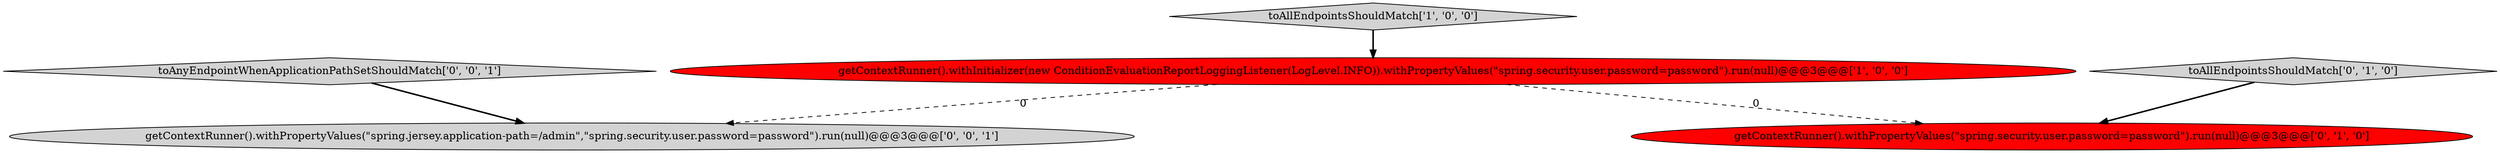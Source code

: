 digraph {
4 [style = filled, label = "toAnyEndpointWhenApplicationPathSetShouldMatch['0', '0', '1']", fillcolor = lightgray, shape = diamond image = "AAA0AAABBB3BBB"];
5 [style = filled, label = "getContextRunner().withPropertyValues(\"spring.jersey.application-path=/admin\",\"spring.security.user.password=password\").run(null)@@@3@@@['0', '0', '1']", fillcolor = lightgray, shape = ellipse image = "AAA0AAABBB3BBB"];
2 [style = filled, label = "toAllEndpointsShouldMatch['0', '1', '0']", fillcolor = lightgray, shape = diamond image = "AAA0AAABBB2BBB"];
3 [style = filled, label = "getContextRunner().withPropertyValues(\"spring.security.user.password=password\").run(null)@@@3@@@['0', '1', '0']", fillcolor = red, shape = ellipse image = "AAA1AAABBB2BBB"];
0 [style = filled, label = "toAllEndpointsShouldMatch['1', '0', '0']", fillcolor = lightgray, shape = diamond image = "AAA0AAABBB1BBB"];
1 [style = filled, label = "getContextRunner().withInitializer(new ConditionEvaluationReportLoggingListener(LogLevel.INFO)).withPropertyValues(\"spring.security.user.password=password\").run(null)@@@3@@@['1', '0', '0']", fillcolor = red, shape = ellipse image = "AAA1AAABBB1BBB"];
1->5 [style = dashed, label="0"];
1->3 [style = dashed, label="0"];
4->5 [style = bold, label=""];
0->1 [style = bold, label=""];
2->3 [style = bold, label=""];
}
